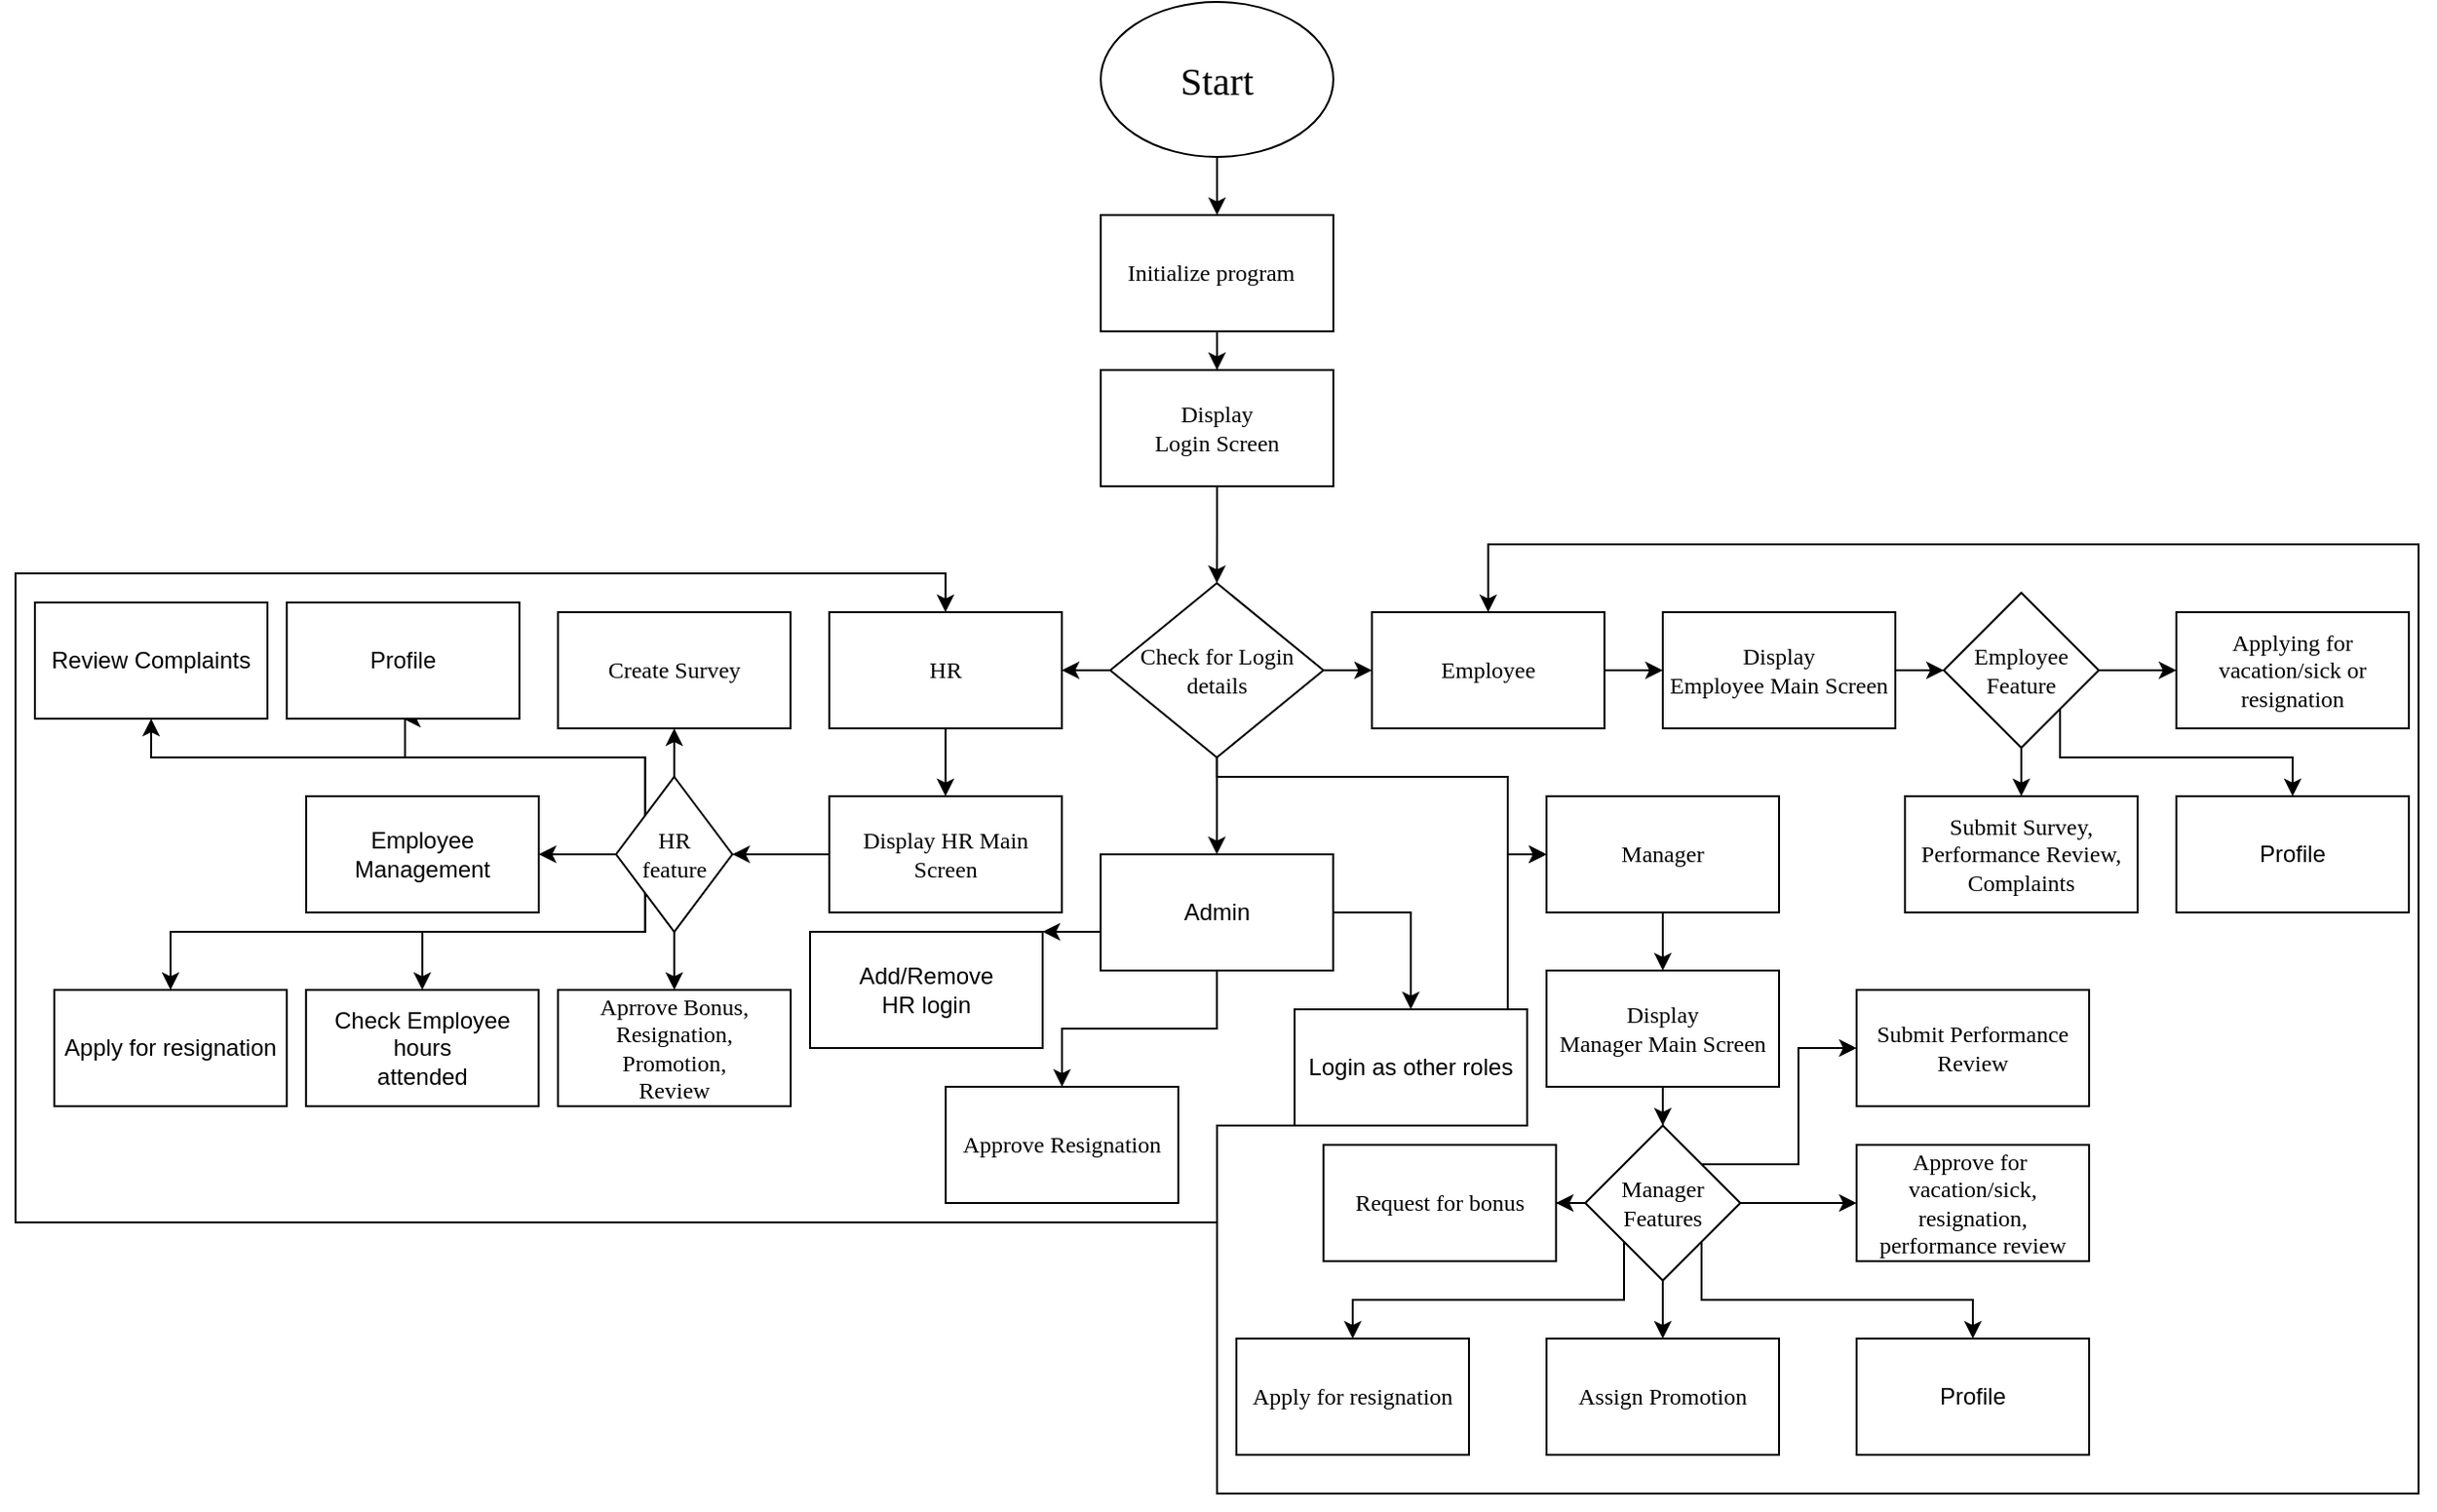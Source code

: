 <mxfile version="24.2.2" type="device">
  <diagram id="rvKXNUmmIDt18tQLx-EP" name="Page-1">
    <mxGraphModel dx="2178" dy="759" grid="1" gridSize="10" guides="1" tooltips="1" connect="1" arrows="1" fold="1" page="1" pageScale="1" pageWidth="850" pageHeight="1100" math="0" shadow="0">
      <root>
        <mxCell id="0" />
        <mxCell id="1" parent="0" />
        <mxCell id="EQr21W7R5ZVl4X3dIZeW-3" value="" style="edgeStyle=orthogonalEdgeStyle;rounded=0;orthogonalLoop=1;jettySize=auto;html=1;" parent="1" source="EQr21W7R5ZVl4X3dIZeW-1" target="EQr21W7R5ZVl4X3dIZeW-2" edge="1">
          <mxGeometry relative="1" as="geometry" />
        </mxCell>
        <mxCell id="EQr21W7R5ZVl4X3dIZeW-1" value="&lt;font style=&quot;font-size: 20px;&quot;&gt;Start&lt;/font&gt;" style="ellipse;whiteSpace=wrap;html=1;fontFamily=Times New Roman;" parent="1" vertex="1">
          <mxGeometry x="350" y="10" width="120" height="80" as="geometry" />
        </mxCell>
        <mxCell id="EQr21W7R5ZVl4X3dIZeW-12" value="" style="edgeStyle=orthogonalEdgeStyle;rounded=0;orthogonalLoop=1;jettySize=auto;html=1;" parent="1" source="EQr21W7R5ZVl4X3dIZeW-2" target="EQr21W7R5ZVl4X3dIZeW-11" edge="1">
          <mxGeometry relative="1" as="geometry" />
        </mxCell>
        <mxCell id="EQr21W7R5ZVl4X3dIZeW-2" value="Initialize program&amp;nbsp;&amp;nbsp;" style="whiteSpace=wrap;html=1;fontFamily=Times New Roman;" parent="1" vertex="1">
          <mxGeometry x="350" y="120" width="120" height="60" as="geometry" />
        </mxCell>
        <mxCell id="EQr21W7R5ZVl4X3dIZeW-16" value="" style="edgeStyle=orthogonalEdgeStyle;rounded=0;orthogonalLoop=1;jettySize=auto;html=1;" parent="1" source="EQr21W7R5ZVl4X3dIZeW-11" target="EQr21W7R5ZVl4X3dIZeW-15" edge="1">
          <mxGeometry relative="1" as="geometry" />
        </mxCell>
        <mxCell id="EQr21W7R5ZVl4X3dIZeW-11" value="Display &lt;br&gt;Login Screen" style="whiteSpace=wrap;html=1;fontFamily=Times New Roman;" parent="1" vertex="1">
          <mxGeometry x="350" y="200" width="120" height="60" as="geometry" />
        </mxCell>
        <mxCell id="EQr21W7R5ZVl4X3dIZeW-18" value="" style="edgeStyle=orthogonalEdgeStyle;rounded=0;orthogonalLoop=1;jettySize=auto;html=1;" parent="1" source="EQr21W7R5ZVl4X3dIZeW-15" target="EQr21W7R5ZVl4X3dIZeW-17" edge="1">
          <mxGeometry relative="1" as="geometry">
            <Array as="points">
              <mxPoint x="410" y="410" />
              <mxPoint x="560" y="410" />
              <mxPoint x="560" y="450" />
            </Array>
          </mxGeometry>
        </mxCell>
        <mxCell id="EQr21W7R5ZVl4X3dIZeW-20" value="" style="edgeStyle=orthogonalEdgeStyle;rounded=0;orthogonalLoop=1;jettySize=auto;html=1;" parent="1" source="EQr21W7R5ZVl4X3dIZeW-15" target="EQr21W7R5ZVl4X3dIZeW-19" edge="1">
          <mxGeometry relative="1" as="geometry" />
        </mxCell>
        <mxCell id="EQr21W7R5ZVl4X3dIZeW-22" value="" style="edgeStyle=orthogonalEdgeStyle;rounded=0;orthogonalLoop=1;jettySize=auto;html=1;" parent="1" source="EQr21W7R5ZVl4X3dIZeW-15" target="EQr21W7R5ZVl4X3dIZeW-21" edge="1">
          <mxGeometry relative="1" as="geometry" />
        </mxCell>
        <mxCell id="ErSS763vBnddS_wtB-cu-8" style="edgeStyle=orthogonalEdgeStyle;rounded=0;orthogonalLoop=1;jettySize=auto;html=1;entryX=0.5;entryY=0;entryDx=0;entryDy=0;" parent="1" source="EQr21W7R5ZVl4X3dIZeW-15" target="GLSSM8lwYj0UyMztoxBY-44" edge="1">
          <mxGeometry relative="1" as="geometry" />
        </mxCell>
        <mxCell id="EQr21W7R5ZVl4X3dIZeW-15" value="Check for Login details" style="rhombus;whiteSpace=wrap;html=1;fontFamily=Times New Roman;" parent="1" vertex="1">
          <mxGeometry x="354.9" y="310" width="110" height="90" as="geometry" />
        </mxCell>
        <mxCell id="EQr21W7R5ZVl4X3dIZeW-26" value="" style="edgeStyle=orthogonalEdgeStyle;rounded=0;orthogonalLoop=1;jettySize=auto;html=1;" parent="1" source="EQr21W7R5ZVl4X3dIZeW-17" target="EQr21W7R5ZVl4X3dIZeW-25" edge="1">
          <mxGeometry relative="1" as="geometry" />
        </mxCell>
        <mxCell id="EQr21W7R5ZVl4X3dIZeW-17" value="Manager" style="whiteSpace=wrap;html=1;fontFamily=Times New Roman;" parent="1" vertex="1">
          <mxGeometry x="580" y="420" width="120" height="60" as="geometry" />
        </mxCell>
        <mxCell id="EQr21W7R5ZVl4X3dIZeW-29" value="" style="edgeStyle=orthogonalEdgeStyle;rounded=0;orthogonalLoop=1;jettySize=auto;html=1;" parent="1" source="EQr21W7R5ZVl4X3dIZeW-19" target="EQr21W7R5ZVl4X3dIZeW-28" edge="1">
          <mxGeometry relative="1" as="geometry" />
        </mxCell>
        <mxCell id="EQr21W7R5ZVl4X3dIZeW-19" value="Employee" style="whiteSpace=wrap;html=1;fontFamily=Times New Roman;" parent="1" vertex="1">
          <mxGeometry x="489.9" y="325" width="120" height="60" as="geometry" />
        </mxCell>
        <mxCell id="EQr21W7R5ZVl4X3dIZeW-24" value="" style="edgeStyle=orthogonalEdgeStyle;rounded=0;orthogonalLoop=1;jettySize=auto;html=1;" parent="1" source="EQr21W7R5ZVl4X3dIZeW-21" target="EQr21W7R5ZVl4X3dIZeW-23" edge="1">
          <mxGeometry relative="1" as="geometry" />
        </mxCell>
        <mxCell id="EQr21W7R5ZVl4X3dIZeW-21" value="HR" style="whiteSpace=wrap;html=1;fontFamily=Times New Roman;" parent="1" vertex="1">
          <mxGeometry x="209.9" y="325" width="120" height="60" as="geometry" />
        </mxCell>
        <mxCell id="GLSSM8lwYj0UyMztoxBY-4" value="" style="edgeStyle=orthogonalEdgeStyle;rounded=0;orthogonalLoop=1;jettySize=auto;html=1;" parent="1" source="EQr21W7R5ZVl4X3dIZeW-23" target="GLSSM8lwYj0UyMztoxBY-3" edge="1">
          <mxGeometry relative="1" as="geometry" />
        </mxCell>
        <mxCell id="EQr21W7R5ZVl4X3dIZeW-23" value="Display HR Main Screen" style="whiteSpace=wrap;html=1;fontFamily=Times New Roman;" parent="1" vertex="1">
          <mxGeometry x="209.9" y="420" width="120" height="60" as="geometry" />
        </mxCell>
        <mxCell id="GLSSM8lwYj0UyMztoxBY-9" value="" style="edgeStyle=orthogonalEdgeStyle;rounded=0;orthogonalLoop=1;jettySize=auto;html=1;" parent="1" source="EQr21W7R5ZVl4X3dIZeW-25" target="GLSSM8lwYj0UyMztoxBY-8" edge="1">
          <mxGeometry relative="1" as="geometry" />
        </mxCell>
        <mxCell id="EQr21W7R5ZVl4X3dIZeW-25" value="Display&lt;br&gt;Manager Main Screen" style="whiteSpace=wrap;html=1;fontFamily=Times New Roman;" parent="1" vertex="1">
          <mxGeometry x="580" y="510" width="120" height="60" as="geometry" />
        </mxCell>
        <mxCell id="GLSSM8lwYj0UyMztoxBY-6" value="" style="edgeStyle=orthogonalEdgeStyle;rounded=0;orthogonalLoop=1;jettySize=auto;html=1;" parent="1" source="EQr21W7R5ZVl4X3dIZeW-28" target="GLSSM8lwYj0UyMztoxBY-5" edge="1">
          <mxGeometry relative="1" as="geometry" />
        </mxCell>
        <mxCell id="EQr21W7R5ZVl4X3dIZeW-28" value="Display&lt;br&gt;Employee Main Screen" style="whiteSpace=wrap;html=1;fontFamily=Times New Roman;" parent="1" vertex="1">
          <mxGeometry x="640" y="325" width="120" height="60" as="geometry" />
        </mxCell>
        <mxCell id="GLSSM8lwYj0UyMztoxBY-12" value="" style="edgeStyle=orthogonalEdgeStyle;rounded=0;orthogonalLoop=1;jettySize=auto;html=1;" parent="1" source="GLSSM8lwYj0UyMztoxBY-3" target="GLSSM8lwYj0UyMztoxBY-11" edge="1">
          <mxGeometry relative="1" as="geometry" />
        </mxCell>
        <mxCell id="GLSSM8lwYj0UyMztoxBY-14" value="" style="edgeStyle=orthogonalEdgeStyle;rounded=0;orthogonalLoop=1;jettySize=auto;html=1;entryX=1;entryY=0.5;entryDx=0;entryDy=0;" parent="1" source="GLSSM8lwYj0UyMztoxBY-3" target="ErSS763vBnddS_wtB-cu-1" edge="1">
          <mxGeometry relative="1" as="geometry">
            <mxPoint x="69.9" y="450" as="targetPoint" />
          </mxGeometry>
        </mxCell>
        <mxCell id="GLSSM8lwYj0UyMztoxBY-16" value="" style="edgeStyle=orthogonalEdgeStyle;rounded=0;orthogonalLoop=1;jettySize=auto;html=1;" parent="1" source="GLSSM8lwYj0UyMztoxBY-3" target="GLSSM8lwYj0UyMztoxBY-15" edge="1">
          <mxGeometry relative="1" as="geometry" />
        </mxCell>
        <mxCell id="GLSSM8lwYj0UyMztoxBY-17" style="edgeStyle=orthogonalEdgeStyle;rounded=0;orthogonalLoop=1;jettySize=auto;html=1;exitX=0;exitY=1;exitDx=0;exitDy=0;" parent="1" source="GLSSM8lwYj0UyMztoxBY-3" edge="1">
          <mxGeometry relative="1" as="geometry">
            <mxPoint x="-0.1" y="520" as="targetPoint" />
            <Array as="points">
              <mxPoint x="114.9" y="490" />
              <mxPoint x="-0.1" y="490" />
              <mxPoint x="-0.1" y="520" />
            </Array>
          </mxGeometry>
        </mxCell>
        <mxCell id="ErSS763vBnddS_wtB-cu-14" style="edgeStyle=orthogonalEdgeStyle;rounded=0;orthogonalLoop=1;jettySize=auto;html=1;exitX=0;exitY=0;exitDx=0;exitDy=0;" parent="1" source="GLSSM8lwYj0UyMztoxBY-3" edge="1">
          <mxGeometry relative="1" as="geometry">
            <mxPoint x="-10" y="380" as="targetPoint" />
            <Array as="points">
              <mxPoint x="115" y="400" />
              <mxPoint x="-9" y="400" />
              <mxPoint x="-9" y="380" />
            </Array>
          </mxGeometry>
        </mxCell>
        <mxCell id="ozypkc_vYGgPimxKBf-H-10" style="edgeStyle=orthogonalEdgeStyle;rounded=0;orthogonalLoop=1;jettySize=auto;html=1;exitX=0;exitY=0;exitDx=0;exitDy=0;entryX=0.5;entryY=1;entryDx=0;entryDy=0;" edge="1" parent="1" source="GLSSM8lwYj0UyMztoxBY-3" target="ozypkc_vYGgPimxKBf-H-9">
          <mxGeometry relative="1" as="geometry">
            <Array as="points">
              <mxPoint x="115" y="400" />
              <mxPoint x="-140" y="400" />
            </Array>
          </mxGeometry>
        </mxCell>
        <mxCell id="ozypkc_vYGgPimxKBf-H-11" style="edgeStyle=orthogonalEdgeStyle;rounded=0;orthogonalLoop=1;jettySize=auto;html=1;exitX=0;exitY=1;exitDx=0;exitDy=0;" edge="1" parent="1" source="GLSSM8lwYj0UyMztoxBY-3" target="ozypkc_vYGgPimxKBf-H-8">
          <mxGeometry relative="1" as="geometry">
            <Array as="points">
              <mxPoint x="115" y="490" />
              <mxPoint x="-130" y="490" />
            </Array>
          </mxGeometry>
        </mxCell>
        <mxCell id="GLSSM8lwYj0UyMztoxBY-3" value="HR&lt;br&gt;feature" style="rhombus;whiteSpace=wrap;html=1;fontFamily=Times New Roman;" parent="1" vertex="1">
          <mxGeometry x="99.9" y="410" width="60" height="80" as="geometry" />
        </mxCell>
        <mxCell id="GLSSM8lwYj0UyMztoxBY-24" value="" style="edgeStyle=orthogonalEdgeStyle;rounded=0;orthogonalLoop=1;jettySize=auto;html=1;" parent="1" source="GLSSM8lwYj0UyMztoxBY-5" target="GLSSM8lwYj0UyMztoxBY-23" edge="1">
          <mxGeometry relative="1" as="geometry" />
        </mxCell>
        <mxCell id="ErSS763vBnddS_wtB-cu-17" style="edgeStyle=orthogonalEdgeStyle;rounded=0;orthogonalLoop=1;jettySize=auto;html=1;exitX=1;exitY=1;exitDx=0;exitDy=0;entryX=0.5;entryY=0;entryDx=0;entryDy=0;" parent="1" source="GLSSM8lwYj0UyMztoxBY-5" target="ErSS763vBnddS_wtB-cu-16" edge="1">
          <mxGeometry relative="1" as="geometry">
            <Array as="points">
              <mxPoint x="845" y="400" />
              <mxPoint x="965" y="400" />
            </Array>
          </mxGeometry>
        </mxCell>
        <mxCell id="GLSSM8lwYj0UyMztoxBY-5" value="Employee&lt;br&gt;Feature" style="rhombus;whiteSpace=wrap;html=1;fontFamily=Times New Roman;" parent="1" vertex="1">
          <mxGeometry x="785.0" y="315" width="80" height="80" as="geometry" />
        </mxCell>
        <mxCell id="GLSSM8lwYj0UyMztoxBY-30" value="" style="edgeStyle=orthogonalEdgeStyle;rounded=0;orthogonalLoop=1;jettySize=auto;html=1;entryX=0.5;entryY=0;entryDx=0;entryDy=0;" parent="1" source="GLSSM8lwYj0UyMztoxBY-8" target="GLSSM8lwYj0UyMztoxBY-29" edge="1">
          <mxGeometry relative="1" as="geometry">
            <mxPoint x="409.953" y="680" as="targetPoint" />
            <Array as="points">
              <mxPoint x="640" y="670" />
            </Array>
          </mxGeometry>
        </mxCell>
        <mxCell id="GLSSM8lwYj0UyMztoxBY-32" value="" style="edgeStyle=orthogonalEdgeStyle;rounded=0;orthogonalLoop=1;jettySize=auto;html=1;" parent="1" source="GLSSM8lwYj0UyMztoxBY-8" target="GLSSM8lwYj0UyMztoxBY-31" edge="1">
          <mxGeometry relative="1" as="geometry" />
        </mxCell>
        <mxCell id="GLSSM8lwYj0UyMztoxBY-34" value="" style="edgeStyle=orthogonalEdgeStyle;rounded=0;orthogonalLoop=1;jettySize=auto;html=1;" parent="1" source="GLSSM8lwYj0UyMztoxBY-8" target="GLSSM8lwYj0UyMztoxBY-33" edge="1">
          <mxGeometry relative="1" as="geometry" />
        </mxCell>
        <mxCell id="ErSS763vBnddS_wtB-cu-19" style="edgeStyle=orthogonalEdgeStyle;rounded=0;orthogonalLoop=1;jettySize=auto;html=1;exitX=1;exitY=1;exitDx=0;exitDy=0;entryX=0.5;entryY=0;entryDx=0;entryDy=0;" parent="1" source="GLSSM8lwYj0UyMztoxBY-8" target="ErSS763vBnddS_wtB-cu-18" edge="1">
          <mxGeometry relative="1" as="geometry">
            <Array as="points">
              <mxPoint x="660" y="680" />
              <mxPoint x="800" y="680" />
            </Array>
          </mxGeometry>
        </mxCell>
        <mxCell id="ozypkc_vYGgPimxKBf-H-2" style="edgeStyle=orthogonalEdgeStyle;rounded=0;orthogonalLoop=1;jettySize=auto;html=1;exitX=0;exitY=1;exitDx=0;exitDy=0;entryX=0.5;entryY=0;entryDx=0;entryDy=0;" edge="1" parent="1" source="GLSSM8lwYj0UyMztoxBY-8" target="ozypkc_vYGgPimxKBf-H-1">
          <mxGeometry relative="1" as="geometry">
            <Array as="points">
              <mxPoint x="620" y="680" />
              <mxPoint x="480" y="680" />
            </Array>
          </mxGeometry>
        </mxCell>
        <mxCell id="ozypkc_vYGgPimxKBf-H-4" style="edgeStyle=orthogonalEdgeStyle;rounded=0;orthogonalLoop=1;jettySize=auto;html=1;exitX=1;exitY=0;exitDx=0;exitDy=0;entryX=0;entryY=0.5;entryDx=0;entryDy=0;" edge="1" parent="1" source="GLSSM8lwYj0UyMztoxBY-8" target="ozypkc_vYGgPimxKBf-H-3">
          <mxGeometry relative="1" as="geometry">
            <Array as="points">
              <mxPoint x="710" y="610" />
              <mxPoint x="710" y="550" />
            </Array>
          </mxGeometry>
        </mxCell>
        <mxCell id="GLSSM8lwYj0UyMztoxBY-8" value="Manager&lt;br&gt;Features" style="rhombus;whiteSpace=wrap;html=1;fontFamily=Times New Roman;" parent="1" vertex="1">
          <mxGeometry x="600" y="590" width="80" height="80" as="geometry" />
        </mxCell>
        <mxCell id="GLSSM8lwYj0UyMztoxBY-11" value="Aprrove Bonus,&lt;br&gt;Resignation,&lt;br&gt;Promotion,&lt;br&gt;Review" style="whiteSpace=wrap;html=1;fontFamily=Times New Roman;" parent="1" vertex="1">
          <mxGeometry x="69.9" y="520" width="120.1" height="60" as="geometry" />
        </mxCell>
        <mxCell id="GLSSM8lwYj0UyMztoxBY-15" value="&lt;div&gt;Create Survey&lt;/div&gt;" style="whiteSpace=wrap;html=1;fontFamily=Times New Roman;" parent="1" vertex="1">
          <mxGeometry x="69.9" y="325" width="120" height="60" as="geometry" />
        </mxCell>
        <mxCell id="GLSSM8lwYj0UyMztoxBY-20" value="Check Employee hours&lt;br&gt;attended" style="rounded=0;whiteSpace=wrap;html=1;" parent="1" vertex="1">
          <mxGeometry x="-60.1" y="520" width="120" height="60" as="geometry" />
        </mxCell>
        <mxCell id="GLSSM8lwYj0UyMztoxBY-23" value="Submit Survey,&lt;br&gt;Performance Review, Complaints" style="whiteSpace=wrap;html=1;fontFamily=Times New Roman;" parent="1" vertex="1">
          <mxGeometry x="765.0" y="420" width="120" height="60" as="geometry" />
        </mxCell>
        <mxCell id="GLSSM8lwYj0UyMztoxBY-25" value="Applying for&lt;br&gt;vacation/sick or resignation" style="whiteSpace=wrap;html=1;fontFamily=Times New Roman;" parent="1" vertex="1">
          <mxGeometry x="905" y="325" width="120" height="60" as="geometry" />
        </mxCell>
        <mxCell id="GLSSM8lwYj0UyMztoxBY-29" value="Assign Promotion" style="whiteSpace=wrap;html=1;fontFamily=Times New Roman;" parent="1" vertex="1">
          <mxGeometry x="580" y="700" width="120" height="60" as="geometry" />
        </mxCell>
        <mxCell id="GLSSM8lwYj0UyMztoxBY-31" value="Approve for&amp;nbsp;&lt;br&gt;vacation/sick,&lt;br&gt;resignation, performance review" style="whiteSpace=wrap;html=1;fontFamily=Times New Roman;" parent="1" vertex="1">
          <mxGeometry x="740" y="600" width="120" height="60" as="geometry" />
        </mxCell>
        <mxCell id="GLSSM8lwYj0UyMztoxBY-33" value="Request for bonus" style="whiteSpace=wrap;html=1;fontFamily=Times New Roman;" parent="1" vertex="1">
          <mxGeometry x="464.9" y="600" width="120" height="60" as="geometry" />
        </mxCell>
        <mxCell id="GLSSM8lwYj0UyMztoxBY-46" value="" style="edgeStyle=orthogonalEdgeStyle;rounded=0;orthogonalLoop=1;jettySize=auto;html=1;" parent="1" source="GLSSM8lwYj0UyMztoxBY-44" target="GLSSM8lwYj0UyMztoxBY-45" edge="1">
          <mxGeometry relative="1" as="geometry">
            <Array as="points">
              <mxPoint x="280" y="500" />
            </Array>
          </mxGeometry>
        </mxCell>
        <mxCell id="ozypkc_vYGgPimxKBf-H-5" style="edgeStyle=orthogonalEdgeStyle;rounded=0;orthogonalLoop=1;jettySize=auto;html=1;exitX=1;exitY=0.5;exitDx=0;exitDy=0;entryX=0.5;entryY=0;entryDx=0;entryDy=0;" edge="1" parent="1" source="GLSSM8lwYj0UyMztoxBY-44" target="ErSS763vBnddS_wtB-cu-2">
          <mxGeometry relative="1" as="geometry" />
        </mxCell>
        <mxCell id="ozypkc_vYGgPimxKBf-H-7" style="edgeStyle=orthogonalEdgeStyle;rounded=0;orthogonalLoop=1;jettySize=auto;html=1;exitX=0.5;exitY=1;exitDx=0;exitDy=0;" edge="1" parent="1" source="GLSSM8lwYj0UyMztoxBY-44" target="ozypkc_vYGgPimxKBf-H-6">
          <mxGeometry relative="1" as="geometry" />
        </mxCell>
        <mxCell id="GLSSM8lwYj0UyMztoxBY-44" value="Admin" style="rounded=0;whiteSpace=wrap;html=1;" parent="1" vertex="1">
          <mxGeometry x="349.9" y="450" width="120" height="60" as="geometry" />
        </mxCell>
        <mxCell id="GLSSM8lwYj0UyMztoxBY-45" value="Add/Remove&lt;br&gt;HR login" style="rounded=0;whiteSpace=wrap;html=1;" parent="1" vertex="1">
          <mxGeometry x="200" y="490" width="120" height="60" as="geometry" />
        </mxCell>
        <mxCell id="ErSS763vBnddS_wtB-cu-1" value="Employee Management" style="rounded=0;whiteSpace=wrap;html=1;" parent="1" vertex="1">
          <mxGeometry x="-60" y="420" width="120" height="60" as="geometry" />
        </mxCell>
        <mxCell id="ErSS763vBnddS_wtB-cu-11" style="edgeStyle=orthogonalEdgeStyle;rounded=0;orthogonalLoop=1;jettySize=auto;html=1;entryX=0;entryY=0.5;entryDx=0;entryDy=0;" parent="1" source="ErSS763vBnddS_wtB-cu-2" target="EQr21W7R5ZVl4X3dIZeW-17" edge="1">
          <mxGeometry relative="1" as="geometry">
            <Array as="points">
              <mxPoint x="560" y="450" />
            </Array>
          </mxGeometry>
        </mxCell>
        <mxCell id="ErSS763vBnddS_wtB-cu-12" style="edgeStyle=orthogonalEdgeStyle;rounded=0;orthogonalLoop=1;jettySize=auto;html=1;entryX=0.5;entryY=0;entryDx=0;entryDy=0;" parent="1" source="ErSS763vBnddS_wtB-cu-2" target="EQr21W7R5ZVl4X3dIZeW-21" edge="1">
          <mxGeometry relative="1" as="geometry">
            <Array as="points">
              <mxPoint x="410" y="590" />
              <mxPoint x="410" y="640" />
              <mxPoint x="-210" y="640" />
              <mxPoint x="-210" y="305" />
              <mxPoint x="270" y="305" />
            </Array>
          </mxGeometry>
        </mxCell>
        <mxCell id="ErSS763vBnddS_wtB-cu-13" style="edgeStyle=orthogonalEdgeStyle;rounded=0;orthogonalLoop=1;jettySize=auto;html=1;entryX=0.5;entryY=0;entryDx=0;entryDy=0;" parent="1" source="ErSS763vBnddS_wtB-cu-2" target="EQr21W7R5ZVl4X3dIZeW-19" edge="1">
          <mxGeometry relative="1" as="geometry">
            <Array as="points">
              <mxPoint x="410" y="590" />
              <mxPoint x="410" y="780" />
              <mxPoint x="1030" y="780" />
              <mxPoint x="1030" y="290" />
              <mxPoint x="550" y="290" />
            </Array>
          </mxGeometry>
        </mxCell>
        <mxCell id="ErSS763vBnddS_wtB-cu-2" value="Login as other roles" style="whiteSpace=wrap;html=1;rounded=0;" parent="1" vertex="1">
          <mxGeometry x="450" y="530" width="120" height="60" as="geometry" />
        </mxCell>
        <mxCell id="ErSS763vBnddS_wtB-cu-6" value="" style="endArrow=classic;html=1;rounded=0;entryX=0;entryY=0.5;entryDx=0;entryDy=0;exitX=1;exitY=0.5;exitDx=0;exitDy=0;" parent="1" source="GLSSM8lwYj0UyMztoxBY-5" target="GLSSM8lwYj0UyMztoxBY-25" edge="1">
          <mxGeometry width="50" height="50" relative="1" as="geometry">
            <mxPoint x="865" y="360" as="sourcePoint" />
            <mxPoint x="915" y="310" as="targetPoint" />
          </mxGeometry>
        </mxCell>
        <mxCell id="ErSS763vBnddS_wtB-cu-15" value="Profile" style="rounded=0;whiteSpace=wrap;html=1;" parent="1" vertex="1">
          <mxGeometry x="-70" y="320" width="120" height="60" as="geometry" />
        </mxCell>
        <mxCell id="ErSS763vBnddS_wtB-cu-16" value="Profile" style="rounded=0;whiteSpace=wrap;html=1;" parent="1" vertex="1">
          <mxGeometry x="905" y="420" width="120" height="60" as="geometry" />
        </mxCell>
        <mxCell id="ErSS763vBnddS_wtB-cu-18" value="Profile" style="rounded=0;whiteSpace=wrap;html=1;" parent="1" vertex="1">
          <mxGeometry x="740" y="700" width="120" height="60" as="geometry" />
        </mxCell>
        <mxCell id="ozypkc_vYGgPimxKBf-H-1" value="Apply for resignation" style="whiteSpace=wrap;html=1;fontFamily=Times New Roman;" vertex="1" parent="1">
          <mxGeometry x="420" y="700" width="120" height="60" as="geometry" />
        </mxCell>
        <mxCell id="ozypkc_vYGgPimxKBf-H-3" value="Submit Performance Review" style="whiteSpace=wrap;html=1;fontFamily=Times New Roman;" vertex="1" parent="1">
          <mxGeometry x="740" y="520" width="120" height="60" as="geometry" />
        </mxCell>
        <mxCell id="ozypkc_vYGgPimxKBf-H-6" value="Approve Resignation" style="whiteSpace=wrap;html=1;fontFamily=Times New Roman;" vertex="1" parent="1">
          <mxGeometry x="270" y="570" width="120" height="60" as="geometry" />
        </mxCell>
        <mxCell id="ozypkc_vYGgPimxKBf-H-8" value="Apply for resignation" style="rounded=0;whiteSpace=wrap;html=1;" vertex="1" parent="1">
          <mxGeometry x="-190" y="520" width="120" height="60" as="geometry" />
        </mxCell>
        <mxCell id="ozypkc_vYGgPimxKBf-H-9" value="Review Complaints" style="rounded=0;whiteSpace=wrap;html=1;" vertex="1" parent="1">
          <mxGeometry x="-200" y="320" width="120" height="60" as="geometry" />
        </mxCell>
      </root>
    </mxGraphModel>
  </diagram>
</mxfile>
